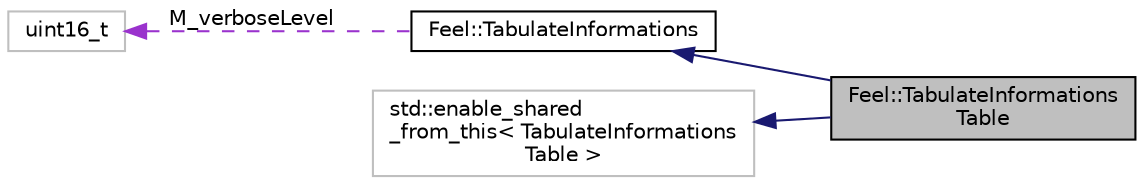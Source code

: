 digraph "Feel::TabulateInformationsTable"
{
 // LATEX_PDF_SIZE
  edge [fontname="Helvetica",fontsize="10",labelfontname="Helvetica",labelfontsize="10"];
  node [fontname="Helvetica",fontsize="10",shape=record];
  rankdir="LR";
  Node1 [label="Feel::TabulateInformations\lTable",height=0.2,width=0.4,color="black", fillcolor="grey75", style="filled", fontcolor="black",tooltip="describe informations in table"];
  Node2 -> Node1 [dir="back",color="midnightblue",fontsize="10",style="solid",fontname="Helvetica"];
  Node2 [label="Feel::TabulateInformations",height=0.2,width=0.4,color="black", fillcolor="white", style="filled",URL="$classFeel_1_1TabulateInformations.html",tooltip="base class that describe informations by tabulate/section design"];
  Node3 -> Node2 [dir="back",color="darkorchid3",fontsize="10",style="dashed",label=" M_verboseLevel" ,fontname="Helvetica"];
  Node3 [label="uint16_t",height=0.2,width=0.4,color="grey75", fillcolor="white", style="filled",tooltip=" "];
  Node4 -> Node1 [dir="back",color="midnightblue",fontsize="10",style="solid",fontname="Helvetica"];
  Node4 [label="std::enable_shared\l_from_this\< TabulateInformations\lTable \>",height=0.2,width=0.4,color="grey75", fillcolor="white", style="filled",tooltip=" "];
}
